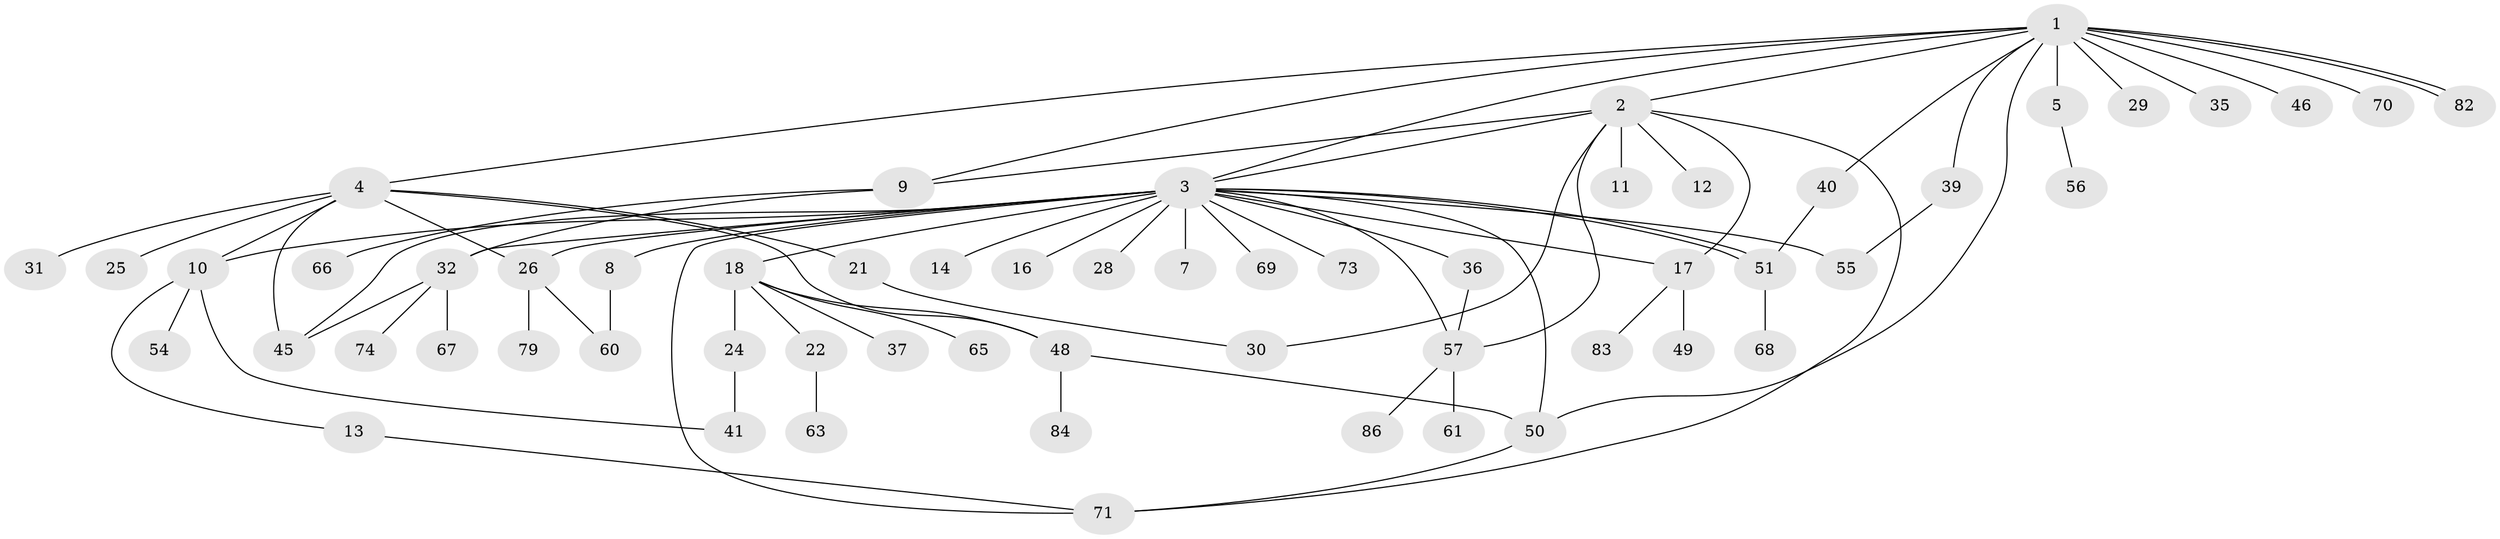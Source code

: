 // original degree distribution, {17: 0.011494252873563218, 9: 0.011494252873563218, 25: 0.011494252873563218, 5: 0.05747126436781609, 2: 0.2988505747126437, 1: 0.41379310344827586, 3: 0.10344827586206896, 7: 0.011494252873563218, 4: 0.05747126436781609, 6: 0.022988505747126436}
// Generated by graph-tools (version 1.1) at 2025/11/02/27/25 16:11:10]
// undirected, 59 vertices, 81 edges
graph export_dot {
graph [start="1"]
  node [color=gray90,style=filled];
  1 [super="+43"];
  2 [super="+27"];
  3 [super="+23"];
  4 [super="+6"];
  5;
  7;
  8 [super="+44"];
  9 [super="+52"];
  10 [super="+19"];
  11;
  12 [super="+87"];
  13 [super="+15"];
  14;
  16;
  17 [super="+64"];
  18 [super="+20"];
  21;
  22 [super="+33"];
  24;
  25 [super="+38"];
  26 [super="+34"];
  28;
  29 [super="+53"];
  30;
  31;
  32 [super="+59"];
  35 [super="+47"];
  36 [super="+42"];
  37;
  39;
  40;
  41 [super="+77"];
  45 [super="+72"];
  46;
  48 [super="+78"];
  49;
  50 [super="+58"];
  51;
  54;
  55 [super="+80"];
  56 [super="+81"];
  57 [super="+75"];
  60;
  61 [super="+62"];
  63;
  65 [super="+85"];
  66;
  67;
  68;
  69;
  70;
  71;
  73;
  74 [super="+76"];
  79;
  82;
  83;
  84;
  86;
  1 -- 2;
  1 -- 3;
  1 -- 4;
  1 -- 5;
  1 -- 9;
  1 -- 29;
  1 -- 35 [weight=2];
  1 -- 39;
  1 -- 40;
  1 -- 46;
  1 -- 50;
  1 -- 70;
  1 -- 82;
  1 -- 82;
  2 -- 3;
  2 -- 9;
  2 -- 11;
  2 -- 12;
  2 -- 17;
  2 -- 57;
  2 -- 71;
  2 -- 30;
  3 -- 7;
  3 -- 8;
  3 -- 14;
  3 -- 16;
  3 -- 17;
  3 -- 18 [weight=2];
  3 -- 26;
  3 -- 28;
  3 -- 32;
  3 -- 36;
  3 -- 45 [weight=2];
  3 -- 51;
  3 -- 51;
  3 -- 55 [weight=2];
  3 -- 57;
  3 -- 69;
  3 -- 71;
  3 -- 73;
  3 -- 50;
  3 -- 10;
  4 -- 21;
  4 -- 26;
  4 -- 45;
  4 -- 48;
  4 -- 25;
  4 -- 10;
  4 -- 31;
  5 -- 56;
  8 -- 60;
  9 -- 32;
  9 -- 66;
  10 -- 13;
  10 -- 41;
  10 -- 54;
  13 -- 71;
  17 -- 49;
  17 -- 83;
  18 -- 48;
  18 -- 65;
  18 -- 37;
  18 -- 22;
  18 -- 24;
  21 -- 30;
  22 -- 63;
  24 -- 41;
  26 -- 60;
  26 -- 79;
  32 -- 67;
  32 -- 74;
  32 -- 45;
  36 -- 57;
  39 -- 55;
  40 -- 51;
  48 -- 84;
  48 -- 50;
  50 -- 71;
  51 -- 68;
  57 -- 61;
  57 -- 86;
}
